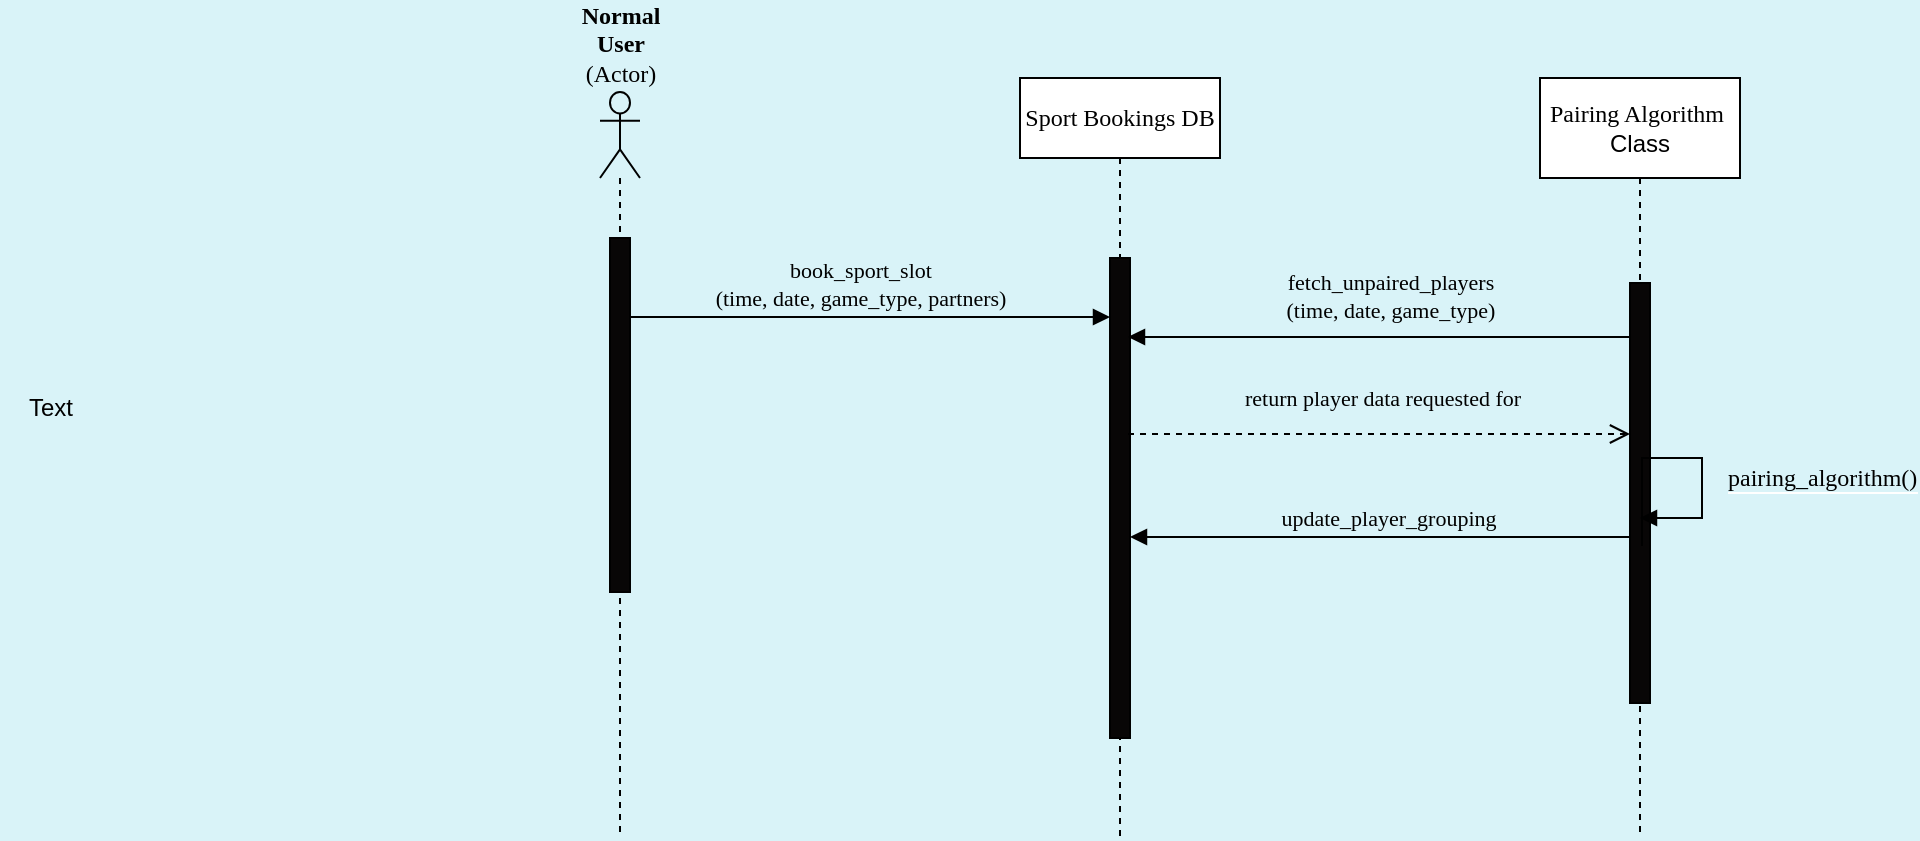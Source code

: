 <mxfile version="23.1.1" type="device">
  <diagram name="Page-1" id="p8XZxSLciv-wmF-cNKwl">
    <mxGraphModel dx="1811" dy="644" grid="1" gridSize="10" guides="1" tooltips="1" connect="1" arrows="1" fold="1" page="1" pageScale="1" pageWidth="827" pageHeight="1169" background="#D9F3F8" math="0" shadow="0">
      <root>
        <mxCell id="0" />
        <mxCell id="1" parent="0" />
        <mxCell id="bdButtcnnowy9X9QPUQ--1" value="" style="shape=umlLifeline;perimeter=lifelinePerimeter;whiteSpace=wrap;html=1;container=1;dropTarget=0;collapsible=0;recursiveResize=0;outlineConnect=0;portConstraint=eastwest;newEdgeStyle={&quot;curved&quot;:0,&quot;rounded&quot;:0};participant=umlActor;fillColor=none;size=43;" parent="1" vertex="1">
          <mxGeometry x="150" y="107" width="20" height="373" as="geometry" />
        </mxCell>
        <mxCell id="bdButtcnnowy9X9QPUQ--2" value="" style="html=1;points=[[0,0,0,0,5],[0,1,0,0,-5],[1,0,0,0,5],[1,1,0,0,-5]];perimeter=orthogonalPerimeter;outlineConnect=0;targetShapes=umlLifeline;portConstraint=eastwest;newEdgeStyle={&quot;curved&quot;:0,&quot;rounded&quot;:0};fillColor=#080606;strokeColor=#000000;" parent="bdButtcnnowy9X9QPUQ--1" vertex="1">
          <mxGeometry x="5" y="73" width="10" height="177" as="geometry" />
        </mxCell>
        <mxCell id="bdButtcnnowy9X9QPUQ--3" value="Normal&lt;br&gt;User&lt;br&gt;&lt;span style=&quot;font-weight: normal;&quot;&gt;(Actor)&lt;/span&gt;" style="text;align=center;fontStyle=1;verticalAlign=middle;spacingLeft=3;spacingRight=3;strokeColor=none;rotatable=0;points=[[0,0.5],[1,0.5]];portConstraint=eastwest;html=1;fontFamily=Poppins;fontSource=https%3A%2F%2Ffonts.googleapis.com%2Fcss%3Ffamily%3DPoppins;" parent="1" vertex="1">
          <mxGeometry x="120" y="70" width="80" height="26" as="geometry" />
        </mxCell>
        <mxCell id="bdButtcnnowy9X9QPUQ--4" value="" style="html=1;verticalAlign=bottom;endArrow=block;curved=0;rounded=0;" parent="1" edge="1">
          <mxGeometry x="-0.001" relative="1" as="geometry">
            <mxPoint x="165" y="219.5" as="sourcePoint" />
            <mxPoint x="405" y="219.5" as="targetPoint" />
            <mxPoint as="offset" />
          </mxGeometry>
        </mxCell>
        <mxCell id="bdButtcnnowy9X9QPUQ--5" value="book_sport_slot&lt;br&gt;(time, date, game_type, partners)" style="edgeLabel;html=1;align=center;verticalAlign=middle;resizable=0;points=[];fontFamily=Poppins;fontSource=https%3A%2F%2Ffonts.googleapis.com%2Fcss%3Ffamily%3DPoppins;labelBackgroundColor=#D9F3F8;" parent="bdButtcnnowy9X9QPUQ--4" vertex="1" connectable="0">
          <mxGeometry x="-0.037" y="-2" relative="1" as="geometry">
            <mxPoint x="-1" y="-19" as="offset" />
          </mxGeometry>
        </mxCell>
        <mxCell id="bdButtcnnowy9X9QPUQ--6" value="&lt;font data-font-src=&quot;https://fonts.googleapis.com/css?family=Poppins&quot; face=&quot;Poppins&quot;&gt;Sport Bookings DB&lt;/font&gt;" style="shape=umlLifeline;perimeter=lifelinePerimeter;whiteSpace=wrap;html=1;container=1;dropTarget=0;collapsible=0;recursiveResize=0;outlineConnect=0;portConstraint=eastwest;newEdgeStyle={&quot;curved&quot;:0,&quot;rounded&quot;:0};" parent="1" vertex="1">
          <mxGeometry x="360" y="100" width="100" height="380" as="geometry" />
        </mxCell>
        <mxCell id="bdButtcnnowy9X9QPUQ--7" value="" style="html=1;points=[[0,0,0,0,5],[0,1,0,0,-5],[1,0,0,0,5],[1,1,0,0,-5]];perimeter=orthogonalPerimeter;outlineConnect=0;targetShapes=umlLifeline;portConstraint=eastwest;newEdgeStyle={&quot;curved&quot;:0,&quot;rounded&quot;:0};fillColor=#080606;strokeColor=#000000;" parent="bdButtcnnowy9X9QPUQ--6" vertex="1">
          <mxGeometry x="45" y="90" width="10" height="240" as="geometry" />
        </mxCell>
        <mxCell id="bdButtcnnowy9X9QPUQ--8" value="" style="html=1;verticalAlign=bottom;endArrow=block;curved=0;rounded=0;" parent="1" edge="1">
          <mxGeometry x="-0.001" relative="1" as="geometry">
            <mxPoint x="668.5" y="229.5" as="sourcePoint" />
            <mxPoint x="414" y="229.5" as="targetPoint" />
            <mxPoint as="offset" />
          </mxGeometry>
        </mxCell>
        <mxCell id="bdButtcnnowy9X9QPUQ--9" value="fetch_unpaired_players&lt;br&gt;(time, date, game_type)" style="edgeLabel;html=1;align=center;verticalAlign=middle;resizable=0;points=[];fontFamily=Poppins;fontSource=https%3A%2F%2Ffonts.googleapis.com%2Fcss%3Ffamily%3DPoppins;labelBackgroundColor=#D9F3F8;" parent="bdButtcnnowy9X9QPUQ--8" vertex="1" connectable="0">
          <mxGeometry x="-0.037" y="-2" relative="1" as="geometry">
            <mxPoint x="-1" y="-19" as="offset" />
          </mxGeometry>
        </mxCell>
        <mxCell id="bdButtcnnowy9X9QPUQ--10" value="&lt;font face=&quot;Poppins&quot;&gt;Pairing Algorithm&amp;nbsp;&lt;br&gt;&lt;/font&gt;Class" style="shape=umlLifeline;perimeter=lifelinePerimeter;whiteSpace=wrap;html=1;container=1;dropTarget=0;collapsible=0;recursiveResize=0;outlineConnect=0;portConstraint=eastwest;newEdgeStyle={&quot;curved&quot;:0,&quot;rounded&quot;:0};size=50;" parent="1" vertex="1">
          <mxGeometry x="620" y="100" width="100" height="380" as="geometry" />
        </mxCell>
        <mxCell id="bdButtcnnowy9X9QPUQ--11" value="" style="html=1;points=[[0,0,0,0,5],[0,1,0,0,-5],[1,0,0,0,5],[1,1,0,0,-5]];perimeter=orthogonalPerimeter;outlineConnect=0;targetShapes=umlLifeline;portConstraint=eastwest;newEdgeStyle={&quot;curved&quot;:0,&quot;rounded&quot;:0};fillColor=#080606;strokeColor=#000000;" parent="bdButtcnnowy9X9QPUQ--10" vertex="1">
          <mxGeometry x="45" y="102.5" width="10" height="210" as="geometry" />
        </mxCell>
        <mxCell id="bdButtcnnowy9X9QPUQ--13" value="&lt;font style=&quot;font-size: 12px; background-color: rgb(217, 243, 248);&quot; face=&quot;Poppins&quot;&gt;pairing_algorithm()&lt;/font&gt;" style="html=1;align=left;spacingLeft=2;endArrow=block;rounded=0;edgeStyle=orthogonalEdgeStyle;curved=0;rounded=0;" parent="bdButtcnnowy9X9QPUQ--10" edge="1">
          <mxGeometry x="0.244" y="9" relative="1" as="geometry">
            <mxPoint x="51" y="234" as="sourcePoint" />
            <Array as="points">
              <mxPoint x="51" y="190" />
              <mxPoint x="81" y="190" />
              <mxPoint x="81" y="220" />
              <mxPoint x="56" y="220" />
            </Array>
            <mxPoint x="50" y="220" as="targetPoint" />
            <mxPoint as="offset" />
          </mxGeometry>
        </mxCell>
        <mxCell id="bdButtcnnowy9X9QPUQ--14" value="" style="html=1;verticalAlign=bottom;endArrow=open;dashed=1;endSize=8;curved=0;rounded=0;" parent="1" target="bdButtcnnowy9X9QPUQ--11" edge="1">
          <mxGeometry relative="1" as="geometry">
            <mxPoint x="414.0" y="278" as="sourcePoint" />
            <mxPoint x="669" y="278" as="targetPoint" />
          </mxGeometry>
        </mxCell>
        <mxCell id="bdButtcnnowy9X9QPUQ--15" value="return player data requested for" style="edgeLabel;html=1;align=center;verticalAlign=middle;resizable=0;points=[];fontFamily=Poppins;fontSource=https%3A%2F%2Ffonts.googleapis.com%2Fcss%3Ffamily%3DPoppins;labelBackgroundColor=#D9F3F8;" parent="bdButtcnnowy9X9QPUQ--14" vertex="1" connectable="0">
          <mxGeometry x="0.034" y="-1" relative="1" as="geometry">
            <mxPoint x="-3" y="-19" as="offset" />
          </mxGeometry>
        </mxCell>
        <mxCell id="bdButtcnnowy9X9QPUQ--16" value="" style="html=1;verticalAlign=bottom;endArrow=block;curved=0;rounded=0;" parent="1" edge="1">
          <mxGeometry x="-0.001" relative="1" as="geometry">
            <mxPoint x="665" y="329.5" as="sourcePoint" />
            <mxPoint x="415" y="329.5" as="targetPoint" />
            <mxPoint as="offset" />
          </mxGeometry>
        </mxCell>
        <mxCell id="bdButtcnnowy9X9QPUQ--17" value="update_player_grouping" style="edgeLabel;html=1;align=center;verticalAlign=middle;resizable=0;points=[];fontFamily=Poppins;fontSource=https%3A%2F%2Ffonts.googleapis.com%2Fcss%3Ffamily%3DPoppins;labelBackgroundColor=#D9F3F8;" parent="bdButtcnnowy9X9QPUQ--16" vertex="1" connectable="0">
          <mxGeometry x="-0.037" y="-2" relative="1" as="geometry">
            <mxPoint x="-1" y="-8" as="offset" />
          </mxGeometry>
        </mxCell>
        <mxCell id="IROrTgCilDZFzBs4lrMI-11" value="Text" style="text;html=1;align=center;verticalAlign=middle;resizable=0;points=[];autosize=1;strokeColor=none;fillColor=none;" vertex="1" parent="1">
          <mxGeometry x="-150" y="250" width="50" height="30" as="geometry" />
        </mxCell>
      </root>
    </mxGraphModel>
  </diagram>
</mxfile>
